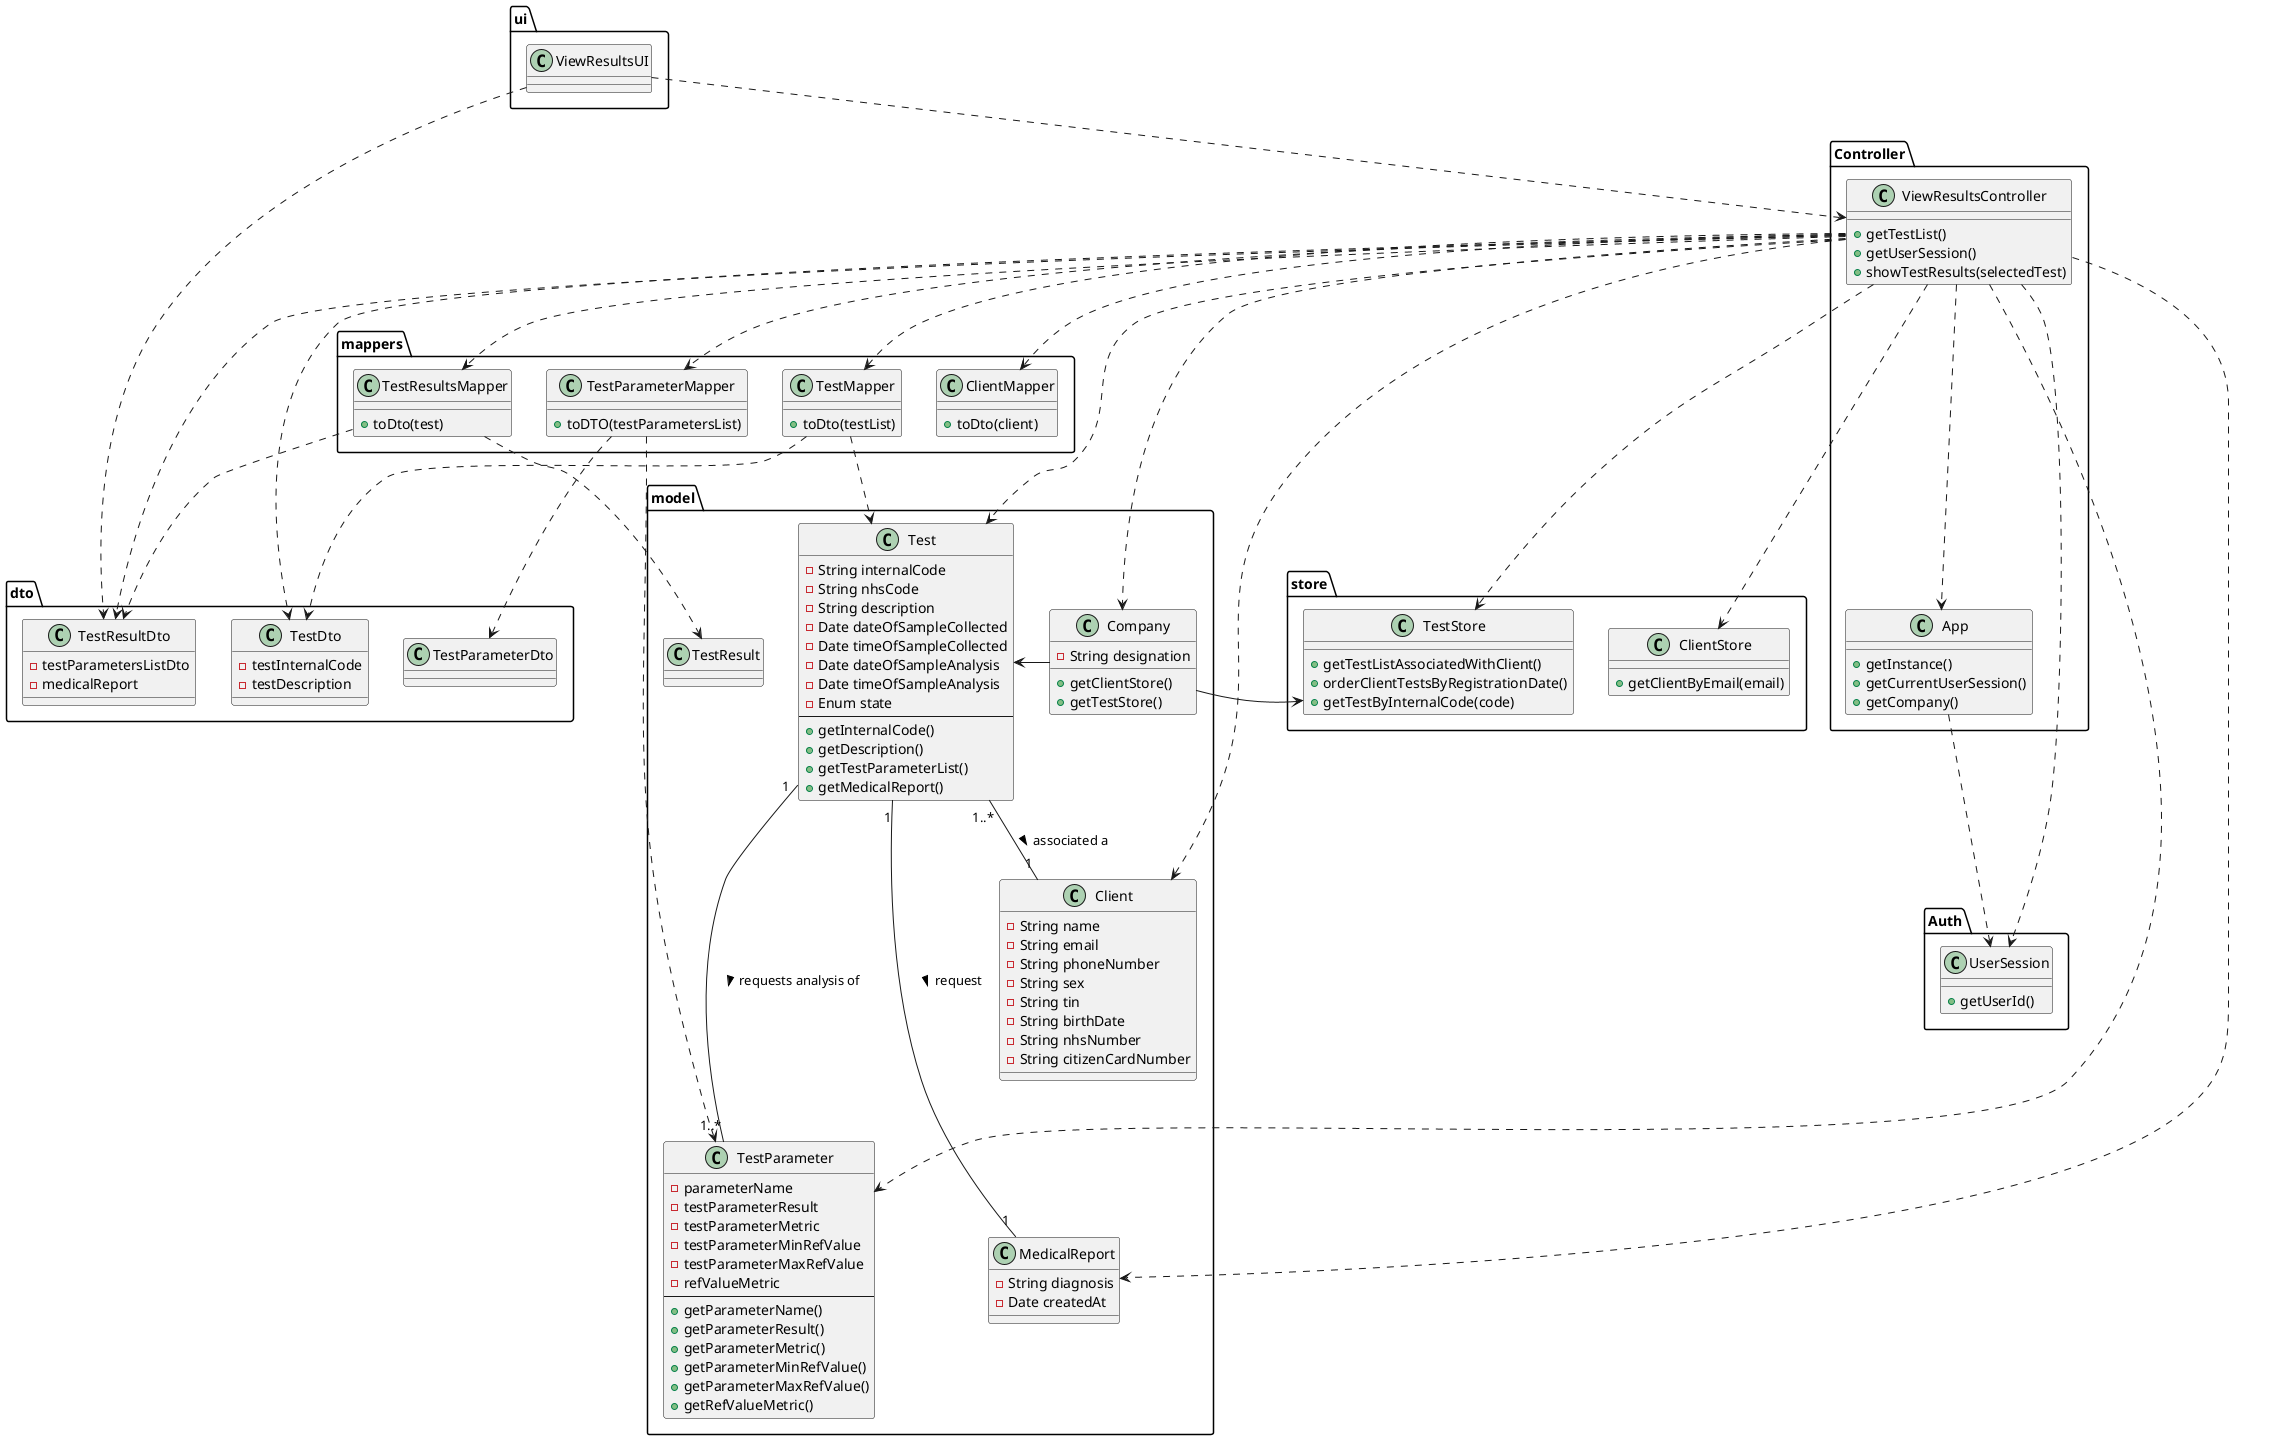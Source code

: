 @startuml


package ui {
class ViewResultsUI{}
}

package Auth{
class UserSession{
+getUserId()
}
}


package Controller{
class App{
+getInstance()
+getCurrentUserSession()
+getCompany()
}
class ViewResultsController{
+getTestList()
+getUserSession()
+showTestResults(selectedTest)
}
}


package model{
class Company{
- String designation
+getClientStore()
+getTestStore()
}
class Test{
-String internalCode
-String nhsCode
-String description
-Date dateOfSampleCollected
-Date timeOfSampleCollected
-Date dateOfSampleAnalysis
-Date timeOfSampleAnalysis
-Enum state
--
+getInternalCode()
+getDescription()
+getTestParameterList()
+getMedicalReport()
}
class TestResult{}
class TestParameter{
-parameterName
-testParameterResult
-testParameterMetric
-testParameterMinRefValue
-testParameterMaxRefValue
-refValueMetric
--
+getParameterName()
+getParameterResult()
+getParameterMetric()
+getParameterMinRefValue()
+getParameterMaxRefValue()
+getRefValueMetric()
}
class MedicalReport{
-String diagnosis
-Date createdAt
}
class Client{
- String name
- String email
- String phoneNumber
- String sex
- String tin
- String birthDate
- String nhsNumber
- String citizenCardNumber
}
}


package store{
class TestStore{
+getTestListAssociatedWithClient()
+orderClientTestsByRegistrationDate()
+getTestByInternalCode(code)
}
class ClientStore{
+getClientByEmail(email)
}
}


package mappers{
class TestMapper{
+toDto(testList)
}
class TestResultsMapper{
+toDto(test)
}
class TestParameterMapper {
+toDTO(testParametersList)
}
class ClientMapper{
+toDto(client)
}
}


package dto{
class TestDto{
-testInternalCode
-testDescription
}
class TestResultDto{
-testParametersListDto
-medicalReport
}
class TestParameterDto{}
}


Test "1..*" -- "1" Client : associated a >
Test "1" ---"1" MedicalReport : request >
Test "1" ---"1..*" TestParameter : requests analysis of >

ViewResultsUI ..> ViewResultsController
ViewResultsUI ..> TestResultDto

App ..> UserSession

ViewResultsController ..> TestMapper
ViewResultsController ..> TestResultsMapper
ViewResultsController ..> TestParameterMapper
ViewResultsController ..> ClientMapper
ViewResultsController ..> TestDto
ViewResultsController ..> TestResultDto
ViewResultsController ..> TestStore
ViewResultsController ..> ClientStore
ViewResultsController ..> Company
ViewResultsController ..> Test
ViewResultsController ...> TestParameter
ViewResultsController ...> MedicalReport
ViewResultsController ...> Client
ViewResultsController ...> UserSession
ViewResultsController ...> App


Company -> Test
Company -> TestStore

TestMapper ..> TestDto
TestMapper ..> Test

TestResultsMapper ..> TestResultDto
TestResultsMapper ..> TestResult

TestParameterMapper ..> TestParameterDto
TestParameterMapper ..> TestParameter






@enduml